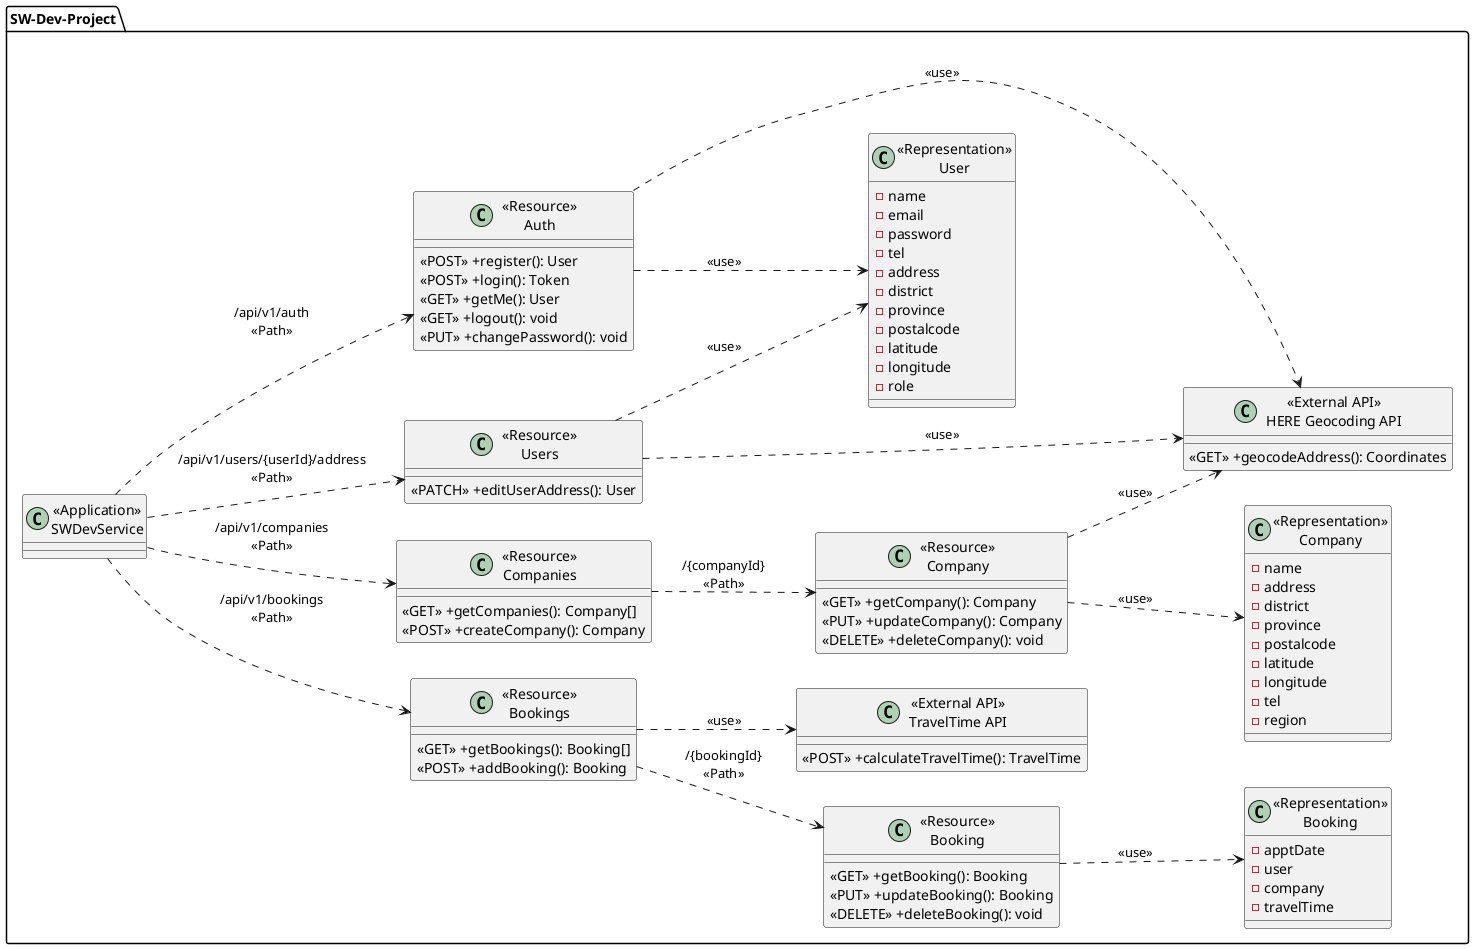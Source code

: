 @startuml
left to right direction
package "SW-Dev-Project" {
    class "<<Application>>\nSWDevService" as SWDevService {}

    class "<<Resource>>\nCompanies" as ResourceCompanies {
        <<GET>> +getCompanies(): Company[]
        <<POST>> +createCompany(): Company
    }

    class "<<Resource>>\nCompany" as ResourceCompany {
        <<GET>> +getCompany(): Company
        <<PUT>> +updateCompany(): Company
        <<DELETE>> +deleteCompany(): void
    }

    class "<<Resource>>\nBookings" as ResourceBookings {
        <<GET>> +getBookings(): Booking[]
        <<POST>> +addBooking(): Booking
    }

    class "<<Resource>>\nBooking" as ResourceBooking {
        <<GET>> +getBooking(): Booking
        <<PUT>> +updateBooking(): Booking
        <<DELETE>> +deleteBooking(): void
    }

    class "<<Resource>>\nAuth" as ResourceAuth {
        <<POST>> +register(): User
        <<POST>> +login(): Token
        <<GET>> +getMe(): User
        <<GET>> +logout(): void
        <<PUT>> +changePassword(): void
    }

    class "<<Resource>>\nUsers" as ResourceUsers {
        <<PATCH>> +editUserAddress(): User
    }

    class "<<Representation>>\nCompany" as RepresentationCompany {
        -name
        -address
        -district
        -province
        -postalcode
        -latitude
        -longitude
        -tel
        -region
    }

    class "<<Representation>>\nBooking" as RepresentationBooking {
        -apptDate
        -user
        -company
        -travelTime
    }

    class "<<Representation>>\nUser" as RepresentationUser {
        -name
        -email
        -password
        -tel
        -address
        -district
        -province
        -postalcode
        -latitude
        -longitude
        -role
    }

    class "<<External API>>\nHERE Geocoding API" as HereGeocodingAPI {
        <<GET>> +geocodeAddress(): Coordinates
    }

    class "<<External API>>\nTravelTime API" as TravelTimeAPI {
        <<POST>> +calculateTravelTime(): TravelTime
    }
}

SWDevService ..> ResourceCompanies: "/api/v1/companies\n<<Path>>"
ResourceCompanies ..> ResourceCompany: "/{companyId}\n<<Path>>"
ResourceCompany ..> RepresentationCompany: "<<use>>"

SWDevService ..> ResourceBookings: "/api/v1/bookings\n<<Path>>"
ResourceBookings ..> ResourceBooking: "/{bookingId}\n<<Path>>"
ResourceBooking ..> RepresentationBooking: "<<use>>"

SWDevService ..> ResourceAuth: "/api/v1/auth\n<<Path>>"
ResourceAuth ..> RepresentationUser: "<<use>>"

SWDevService ..> ResourceUsers: "/api/v1/users/{userId}/address\n<<Path>>"
ResourceUsers ..> RepresentationUser: "<<use>>"

ResourceCompany ..> HereGeocodingAPI: "<<use>>"
ResourceUsers ..> HereGeocodingAPI: "<<use>>"
ResourceAuth ..> HereGeocodingAPI: "<<use>>"
ResourceBookings ..> TravelTimeAPI: "<<use>>"

@enduml